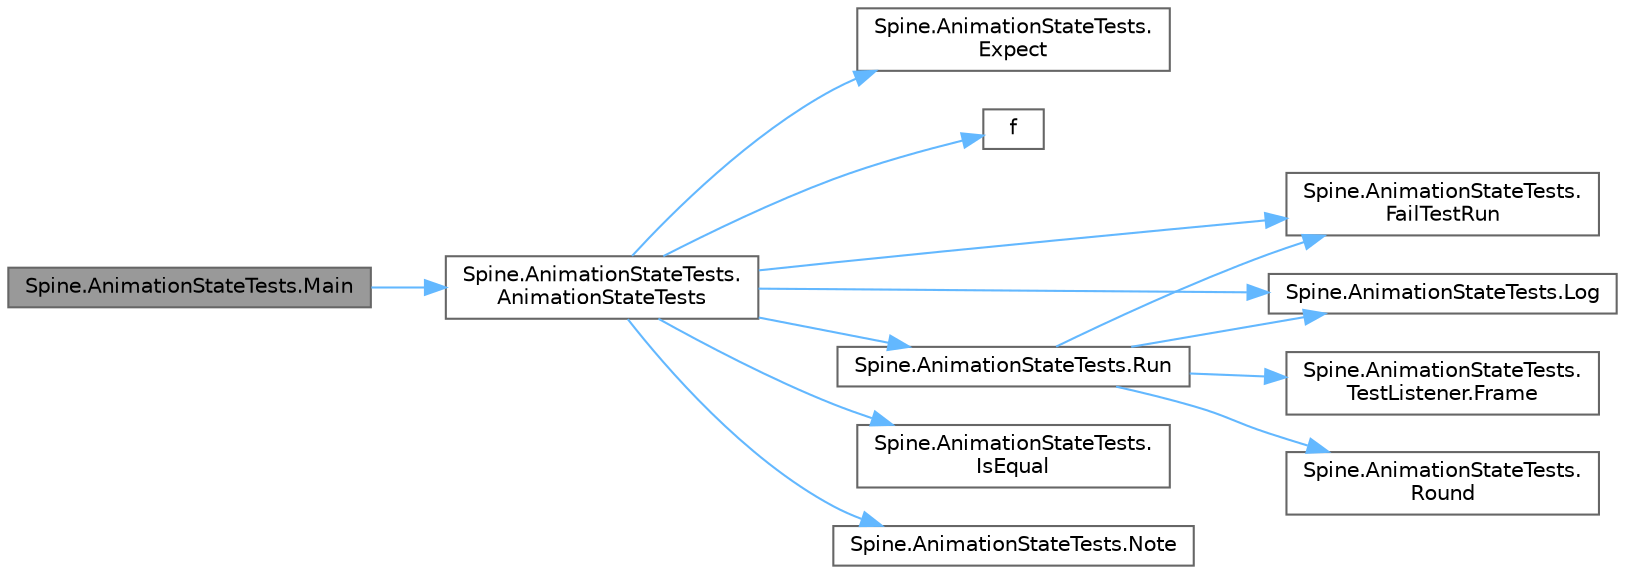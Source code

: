digraph "Spine.AnimationStateTests.Main"
{
 // LATEX_PDF_SIZE
  bgcolor="transparent";
  edge [fontname=Helvetica,fontsize=10,labelfontname=Helvetica,labelfontsize=10];
  node [fontname=Helvetica,fontsize=10,shape=box,height=0.2,width=0.4];
  rankdir="LR";
  Node1 [id="Node000001",label="Spine.AnimationStateTests.Main",height=0.2,width=0.4,color="gray40", fillcolor="grey60", style="filled", fontcolor="black",tooltip=" "];
  Node1 -> Node2 [id="edge1_Node000001_Node000002",color="steelblue1",style="solid",tooltip=" "];
  Node2 [id="Node000002",label="Spine.AnimationStateTests.\lAnimationStateTests",height=0.2,width=0.4,color="grey40", fillcolor="white", style="filled",URL="$class_spine_1_1_animation_state_tests.html#aa4de4a7e25b676b799b640579bd84c3d",tooltip=" "];
  Node2 -> Node3 [id="edge2_Node000002_Node000003",color="steelblue1",style="solid",tooltip=" "];
  Node3 [id="Node000003",label="Spine.AnimationStateTests.\lExpect",height=0.2,width=0.4,color="grey40", fillcolor="white", style="filled",URL="$class_spine_1_1_animation_state_tests.html#a4193c4f84ba5411b35a21a4d763336f7",tooltip=" "];
  Node2 -> Node4 [id="edge3_Node000002_Node000004",color="steelblue1",style="solid",tooltip=" "];
  Node4 [id="Node000004",label="f",height=0.2,width=0.4,color="grey40", fillcolor="white", style="filled",URL="$cxx11__tensor__map_8cpp.html#a7f507fea02198f6cb81c86640c7b1a4e",tooltip=" "];
  Node2 -> Node5 [id="edge4_Node000002_Node000005",color="steelblue1",style="solid",tooltip=" "];
  Node5 [id="Node000005",label="Spine.AnimationStateTests.\lFailTestRun",height=0.2,width=0.4,color="grey40", fillcolor="white", style="filled",URL="$class_spine_1_1_animation_state_tests.html#af2d9a1304d2dc91cd6fb1eab78cf8694",tooltip=" "];
  Node2 -> Node6 [id="edge5_Node000002_Node000006",color="steelblue1",style="solid",tooltip=" "];
  Node6 [id="Node000006",label="Spine.AnimationStateTests.\lIsEqual",height=0.2,width=0.4,color="grey40", fillcolor="white", style="filled",URL="$class_spine_1_1_animation_state_tests.html#aeb03ffb96631327ba84cccc8f3db36a9",tooltip=" "];
  Node2 -> Node7 [id="edge6_Node000002_Node000007",color="steelblue1",style="solid",tooltip=" "];
  Node7 [id="Node000007",label="Spine.AnimationStateTests.Log",height=0.2,width=0.4,color="grey40", fillcolor="white", style="filled",URL="$class_spine_1_1_animation_state_tests.html#af1b467a1323f7f0dee5661140660fc4e",tooltip=" "];
  Node2 -> Node8 [id="edge7_Node000002_Node000008",color="steelblue1",style="solid",tooltip=" "];
  Node8 [id="Node000008",label="Spine.AnimationStateTests.Note",height=0.2,width=0.4,color="grey40", fillcolor="white", style="filled",URL="$class_spine_1_1_animation_state_tests.html#a207dce4391587e4308ea8eb3a7fcdd69",tooltip=" "];
  Node2 -> Node9 [id="edge8_Node000002_Node000009",color="steelblue1",style="solid",tooltip=" "];
  Node9 [id="Node000009",label="Spine.AnimationStateTests.Run",height=0.2,width=0.4,color="grey40", fillcolor="white", style="filled",URL="$class_spine_1_1_animation_state_tests.html#aad6fd627b263193883831c9d1bbdb056",tooltip=" "];
  Node9 -> Node5 [id="edge9_Node000009_Node000005",color="steelblue1",style="solid",tooltip=" "];
  Node9 -> Node10 [id="edge10_Node000009_Node000010",color="steelblue1",style="solid",tooltip=" "];
  Node10 [id="Node000010",label="Spine.AnimationStateTests.\lTestListener.Frame",height=0.2,width=0.4,color="grey40", fillcolor="white", style="filled",URL="$class_spine_1_1_animation_state_tests_1_1_test_listener.html#a08351fdb539082206d8dd2c9b89b94e3",tooltip=" "];
  Node9 -> Node7 [id="edge11_Node000009_Node000007",color="steelblue1",style="solid",tooltip=" "];
  Node9 -> Node11 [id="edge12_Node000009_Node000011",color="steelblue1",style="solid",tooltip=" "];
  Node11 [id="Node000011",label="Spine.AnimationStateTests.\lRound",height=0.2,width=0.4,color="grey40", fillcolor="white", style="filled",URL="$class_spine_1_1_animation_state_tests.html#a61c13c50ae50ee272919cb1a0b1cd9c1",tooltip=" "];
}
